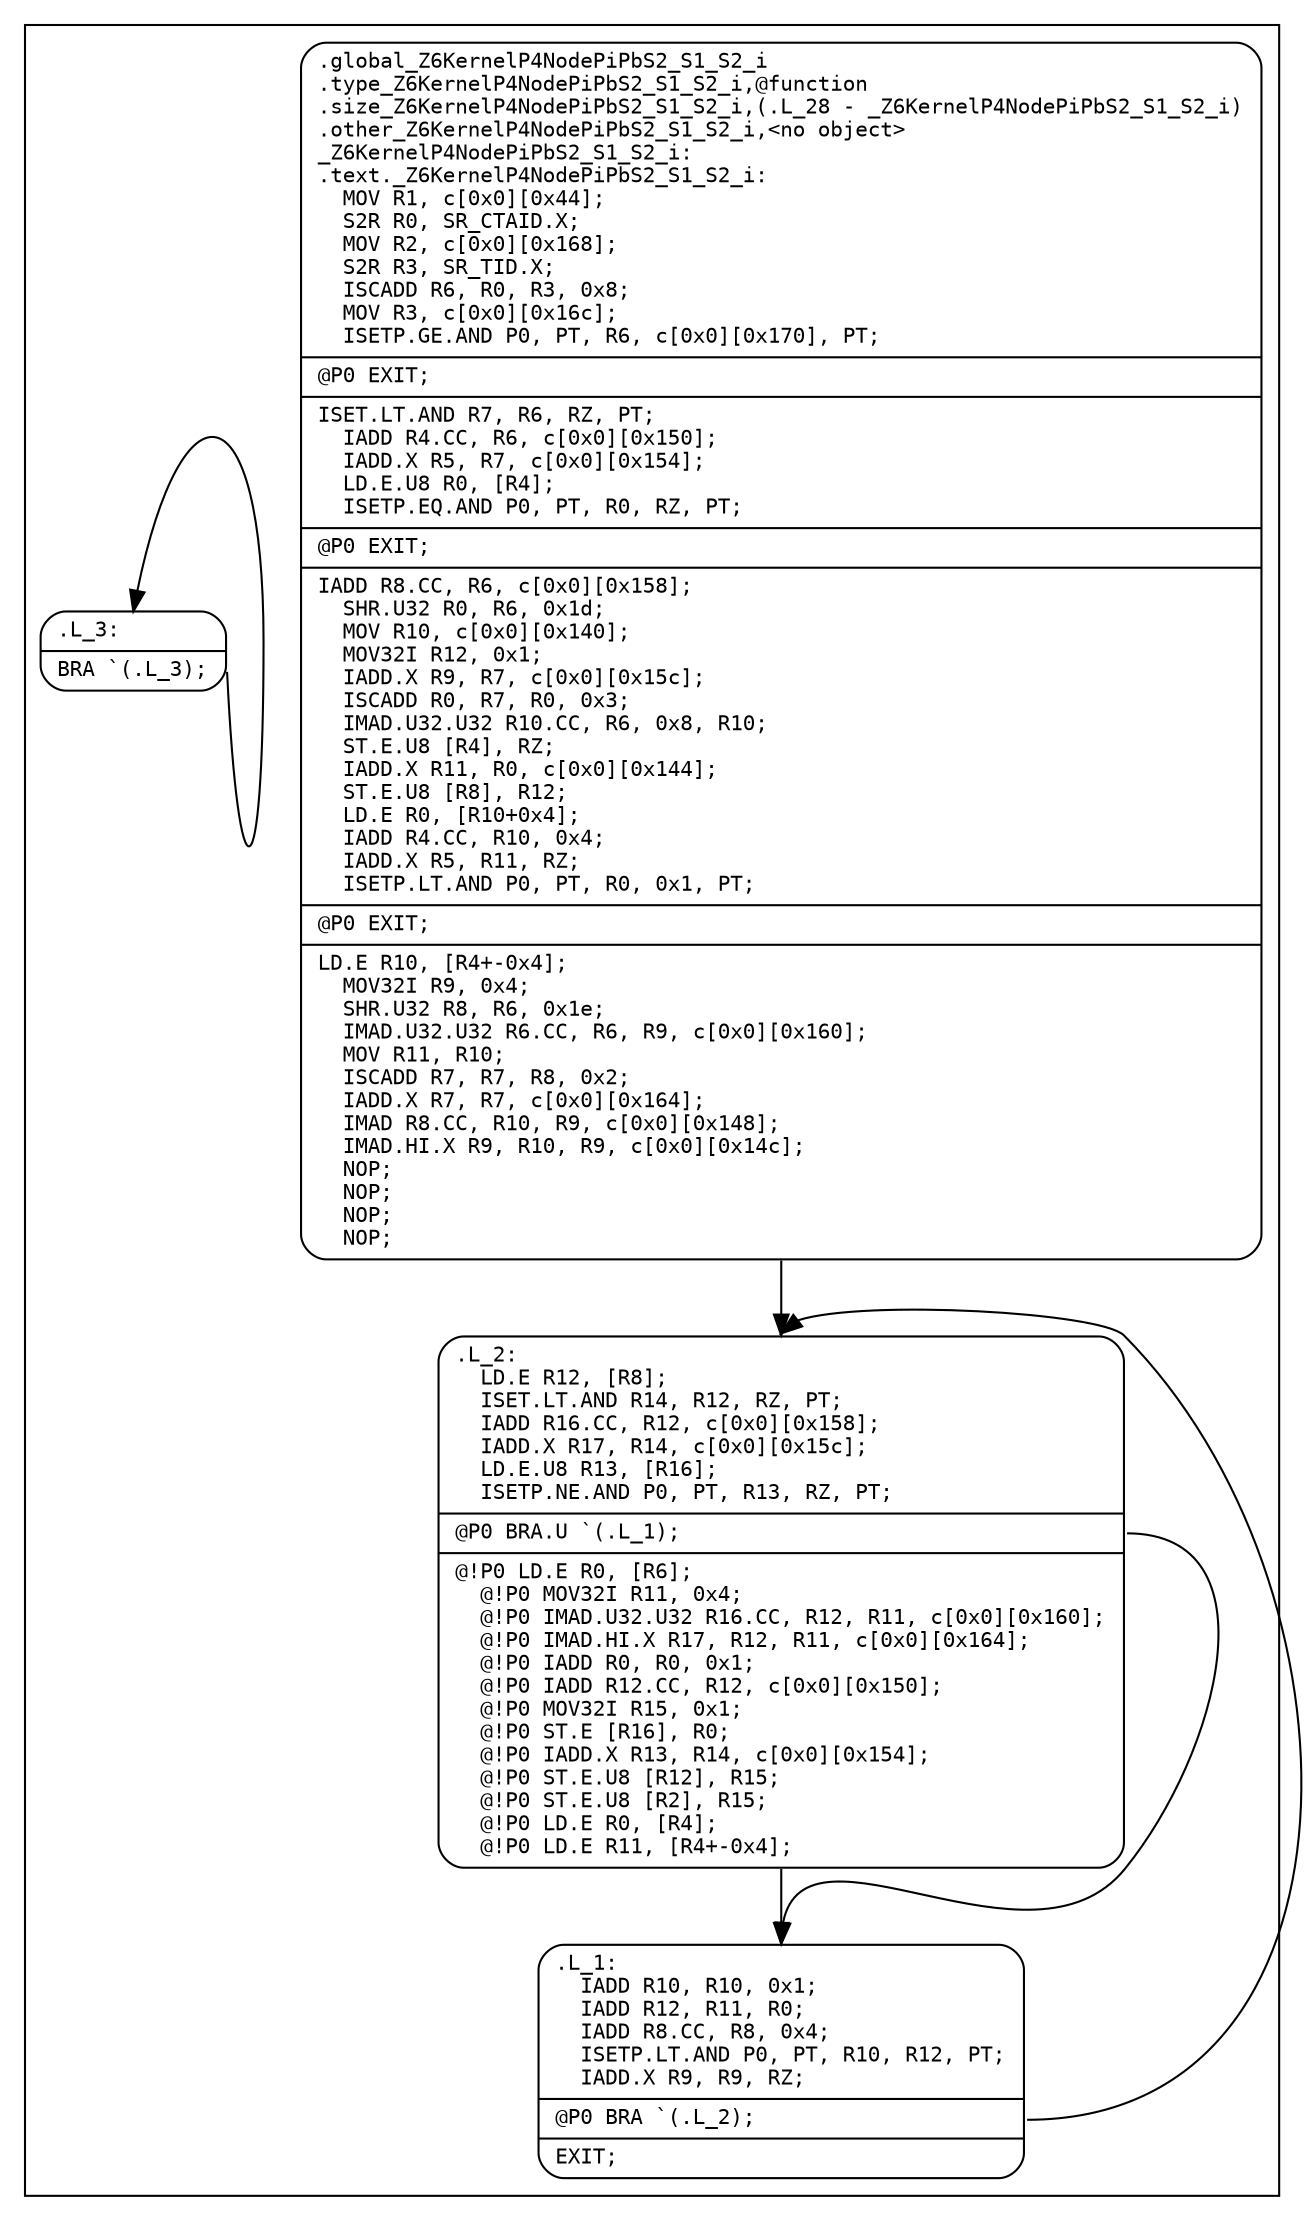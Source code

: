 digraph f {
subgraph "cluster__Z6KernelP4NodePiPbS2_S1_S2_i" {
node [fontname="Courier",fontsize=10,shape=Mrecord];
"_Z6KernelP4NodePiPbS2_S1_S2_i"
[label="{<entry>	.global		_Z6KernelP4NodePiPbS2_S1_S2_i\l	.type		_Z6KernelP4NodePiPbS2_S1_S2_i,@function\l	.size		_Z6KernelP4NodePiPbS2_S1_S2_i,(.L_28\ -\ _Z6KernelP4NodePiPbS2_S1_S2_i)\l	.other		_Z6KernelP4NodePiPbS2_S1_S2_i,\<no\ object\>\l_Z6KernelP4NodePiPbS2_S1_S2_i:\l.text._Z6KernelP4NodePiPbS2_S1_S2_i:\l\ \ MOV\ R1,\ c\[0x0\]\[0x44\];\l\ \ S2R\ R0,\ SR_CTAID.X;\l\ \ MOV\ R2,\ c\[0x0\]\[0x168\];\l\ \ S2R\ R3,\ SR_TID.X;\l\ \ ISCADD\ R6,\ R0,\ R3,\ 0x8;\l\ \ MOV\ R3,\ c\[0x0\]\[0x16c\];\l\ \ ISETP.GE.AND\ P0,\ PT,\ R6,\ c\[0x0\]\[0x170\],\ PT;\l|<exit0>\ \ @P0\ EXIT;\l|<exitpost0>\ \ ISET.LT.AND\ R7,\ R6,\ RZ,\ PT;\l\ \ IADD\ R4.CC,\ R6,\ c\[0x0\]\[0x150\];\l\ \ IADD.X\ R5,\ R7,\ c\[0x0\]\[0x154\];\l\ \ LD.E.U8\ R0,\ \[R4\];\l\ \ ISETP.EQ.AND\ P0,\ PT,\ R0,\ RZ,\ PT;\l|<exit1>\ \ @P0\ EXIT;\l|<exitpost1>\ \ IADD\ R8.CC,\ R6,\ c\[0x0\]\[0x158\];\l\ \ SHR.U32\ R0,\ R6,\ 0x1d;\l\ \ MOV\ R10,\ c\[0x0\]\[0x140\];\l\ \ MOV32I\ R12,\ 0x1;\l\ \ IADD.X\ R9,\ R7,\ c\[0x0\]\[0x15c\];\l\ \ ISCADD\ R0,\ R7,\ R0,\ 0x3;\l\ \ IMAD.U32.U32\ R10.CC,\ R6,\ 0x8,\ R10;\l\ \ ST.E.U8\ \[R4\],\ RZ;\l\ \ IADD.X\ R11,\ R0,\ c\[0x0\]\[0x144\];\l\ \ ST.E.U8\ \[R8\],\ R12;\l\ \ LD.E\ R0,\ \[R10+0x4\];\l\ \ IADD\ R4.CC,\ R10,\ 0x4;\l\ \ IADD.X\ R5,\ R11,\ RZ;\l\ \ ISETP.LT.AND\ P0,\ PT,\ R0,\ 0x1,\ PT;\l|<exit2>\ \ @P0\ EXIT;\l|<exitpost2>\ \ LD.E\ R10,\ \[R4+-0x4\];\l\ \ MOV32I\ R9,\ 0x4;\l\ \ SHR.U32\ R8,\ R6,\ 0x1e;\l\ \ IMAD.U32.U32\ R6.CC,\ R6,\ R9,\ c\[0x0\]\[0x160\];\l\ \ MOV\ R11,\ R10;\l\ \ ISCADD\ R7,\ R7,\ R8,\ 0x2;\l\ \ IADD.X\ R7,\ R7,\ c\[0x0\]\[0x164\];\l\ \ IMAD\ R8.CC,\ R10,\ R9,\ c\[0x0\]\[0x148\];\l\ \ IMAD.HI.X\ R9,\ R10,\ R9,\ c\[0x0\]\[0x14c\];\l\ \ NOP;\l\ \ NOP;\l\ \ NOP;\l\ \ NOP;\l}"]
"_Z6KernelP4NodePiPbS2_S1_S2_i":exitpost2:s -> ".L_2":entry:n [style=solid];
node [fontname="Courier",fontsize=10,shape=Mrecord];
".L_2"
[label="{<entry>.L_2:\l\ \ LD.E\ R12,\ \[R8\];\l\ \ ISET.LT.AND\ R14,\ R12,\ RZ,\ PT;\l\ \ IADD\ R16.CC,\ R12,\ c\[0x0\]\[0x158\];\l\ \ IADD.X\ R17,\ R14,\ c\[0x0\]\[0x15c\];\l\ \ LD.E.U8\ R13,\ \[R16\];\l\ \ ISETP.NE.AND\ P0,\ PT,\ R13,\ RZ,\ PT;\l|<exit0>\ \ @P0\ BRA.U\ `(.L_1);\l|<exitpost0>\ \ @!P0\ LD.E\ R0,\ \[R6\];\l\ \ @!P0\ MOV32I\ R11,\ 0x4;\l\ \ @!P0\ IMAD.U32.U32\ R16.CC,\ R12,\ R11,\ c\[0x0\]\[0x160\];\l\ \ @!P0\ IMAD.HI.X\ R17,\ R12,\ R11,\ c\[0x0\]\[0x164\];\l\ \ @!P0\ IADD\ R0,\ R0,\ 0x1;\l\ \ @!P0\ IADD\ R12.CC,\ R12,\ c\[0x0\]\[0x150\];\l\ \ @!P0\ MOV32I\ R15,\ 0x1;\l\ \ @!P0\ ST.E\ \[R16\],\ R0;\l\ \ @!P0\ IADD.X\ R13,\ R14,\ c\[0x0\]\[0x154\];\l\ \ @!P0\ ST.E.U8\ \[R12\],\ R15;\l\ \ @!P0\ ST.E.U8\ \[R2\],\ R15;\l\ \ @!P0\ LD.E\ R0,\ \[R4\];\l\ \ @!P0\ LD.E\ R11,\ \[R4+-0x4\];\l}"]
".L_2":exit0:e -> ".L_1":entry:n [style=solid];
".L_2":exitpost0:s -> ".L_1":entry:n [style=solid];
node [fontname="Courier",fontsize=10,shape=Mrecord];
".L_1"
[label="{<entry>.L_1:\l\ \ IADD\ R10,\ R10,\ 0x1;\l\ \ IADD\ R12,\ R11,\ R0;\l\ \ IADD\ R8.CC,\ R8,\ 0x4;\l\ \ ISETP.LT.AND\ P0,\ PT,\ R10,\ R12,\ PT;\l\ \ IADD.X\ R9,\ R9,\ RZ;\l|<exit0>\ \ @P0\ BRA\ `(.L_2);\l|<exit1>\ \ EXIT;\l}"]
".L_1":exit0:e -> ".L_2":entry:n [style=solid];
node [fontname="Courier",fontsize=10,shape=Mrecord];
".L_3"
[label="{<entry>.L_3:\l|<exit0>\ \ BRA\ `(.L_3);\l}"]
".L_3":exit0:e -> ".L_3":entry:n [style=solid];
}
}

